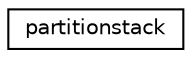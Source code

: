 digraph "Graphical Class Hierarchy"
{
  edge [fontname="Helvetica",fontsize="10",labelfontname="Helvetica",labelfontsize="10"];
  node [fontname="Helvetica",fontsize="10",shape=record];
  rankdir="LR";
  Node0 [label="partitionstack",height=0.2,width=0.4,color="black", fillcolor="white", style="filled",URL="$d3/d87/classpartitionstack.html"];
}
